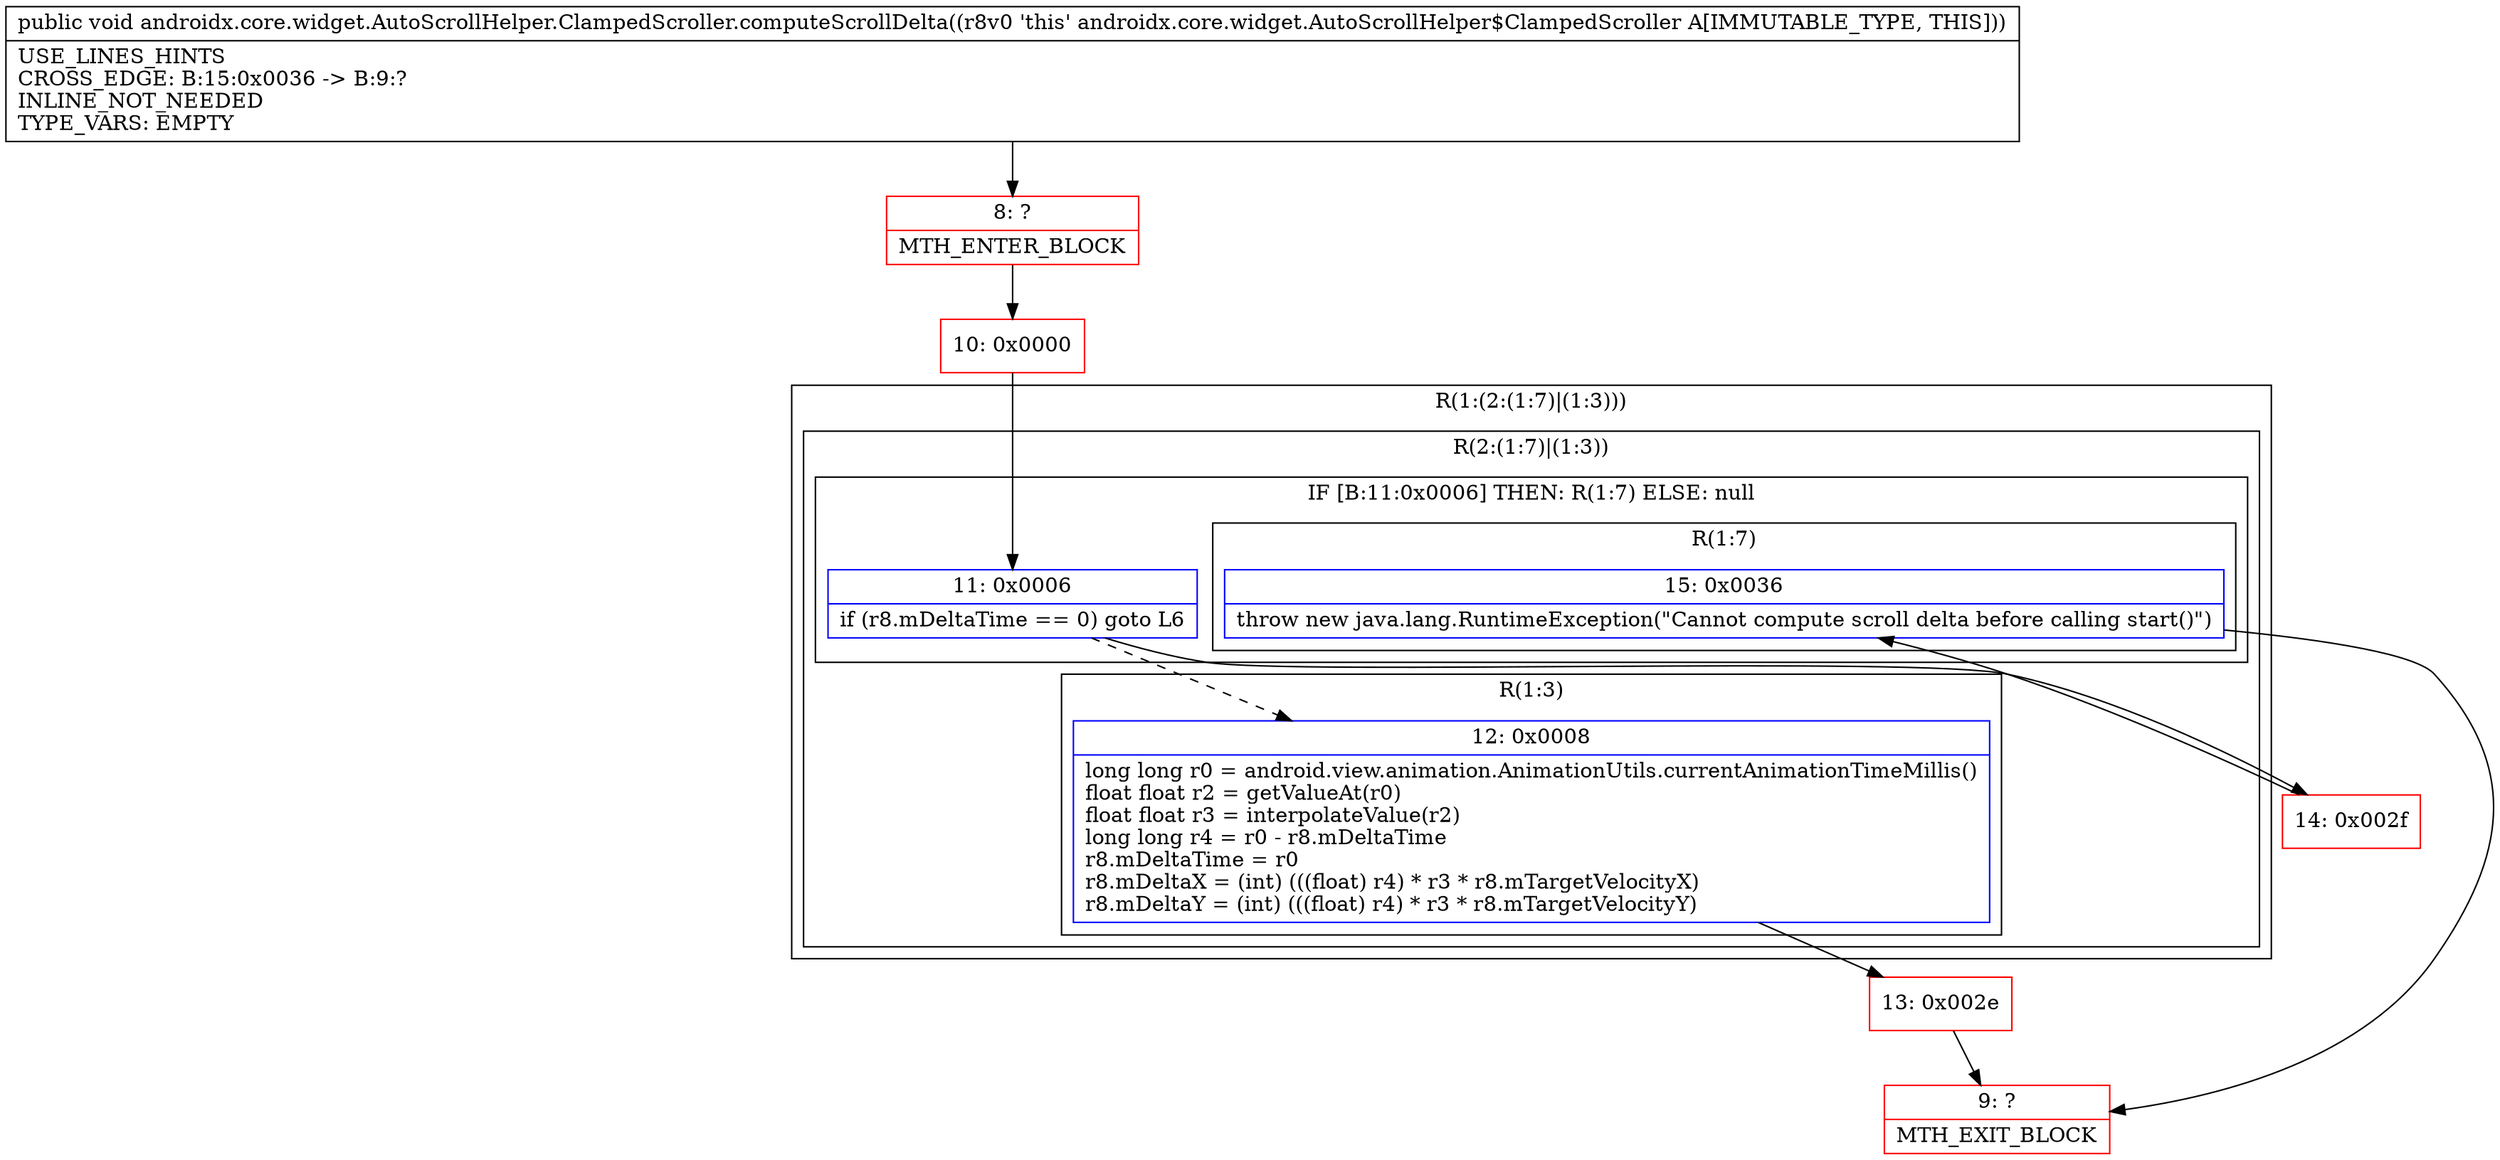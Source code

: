 digraph "CFG forandroidx.core.widget.AutoScrollHelper.ClampedScroller.computeScrollDelta()V" {
subgraph cluster_Region_7569670 {
label = "R(1:(2:(1:7)|(1:3)))";
node [shape=record,color=blue];
subgraph cluster_Region_166497324 {
label = "R(2:(1:7)|(1:3))";
node [shape=record,color=blue];
subgraph cluster_IfRegion_2061745466 {
label = "IF [B:11:0x0006] THEN: R(1:7) ELSE: null";
node [shape=record,color=blue];
Node_11 [shape=record,label="{11\:\ 0x0006|if (r8.mDeltaTime == 0) goto L6\l}"];
subgraph cluster_Region_1291458320 {
label = "R(1:7)";
node [shape=record,color=blue];
Node_15 [shape=record,label="{15\:\ 0x0036|throw new java.lang.RuntimeException(\"Cannot compute scroll delta before calling start()\")\l}"];
}
}
subgraph cluster_Region_369598923 {
label = "R(1:3)";
node [shape=record,color=blue];
Node_12 [shape=record,label="{12\:\ 0x0008|long long r0 = android.view.animation.AnimationUtils.currentAnimationTimeMillis()\lfloat float r2 = getValueAt(r0)\lfloat float r3 = interpolateValue(r2)\llong long r4 = r0 \- r8.mDeltaTime\lr8.mDeltaTime = r0\lr8.mDeltaX = (int) (((float) r4) * r3 * r8.mTargetVelocityX)\lr8.mDeltaY = (int) (((float) r4) * r3 * r8.mTargetVelocityY)\l}"];
}
}
}
Node_8 [shape=record,color=red,label="{8\:\ ?|MTH_ENTER_BLOCK\l}"];
Node_10 [shape=record,color=red,label="{10\:\ 0x0000}"];
Node_13 [shape=record,color=red,label="{13\:\ 0x002e}"];
Node_9 [shape=record,color=red,label="{9\:\ ?|MTH_EXIT_BLOCK\l}"];
Node_14 [shape=record,color=red,label="{14\:\ 0x002f}"];
MethodNode[shape=record,label="{public void androidx.core.widget.AutoScrollHelper.ClampedScroller.computeScrollDelta((r8v0 'this' androidx.core.widget.AutoScrollHelper$ClampedScroller A[IMMUTABLE_TYPE, THIS]))  | USE_LINES_HINTS\lCROSS_EDGE: B:15:0x0036 \-\> B:9:?\lINLINE_NOT_NEEDED\lTYPE_VARS: EMPTY\l}"];
MethodNode -> Node_8;Node_11 -> Node_12[style=dashed];
Node_11 -> Node_14;
Node_15 -> Node_9;
Node_12 -> Node_13;
Node_8 -> Node_10;
Node_10 -> Node_11;
Node_13 -> Node_9;
Node_14 -> Node_15;
}

